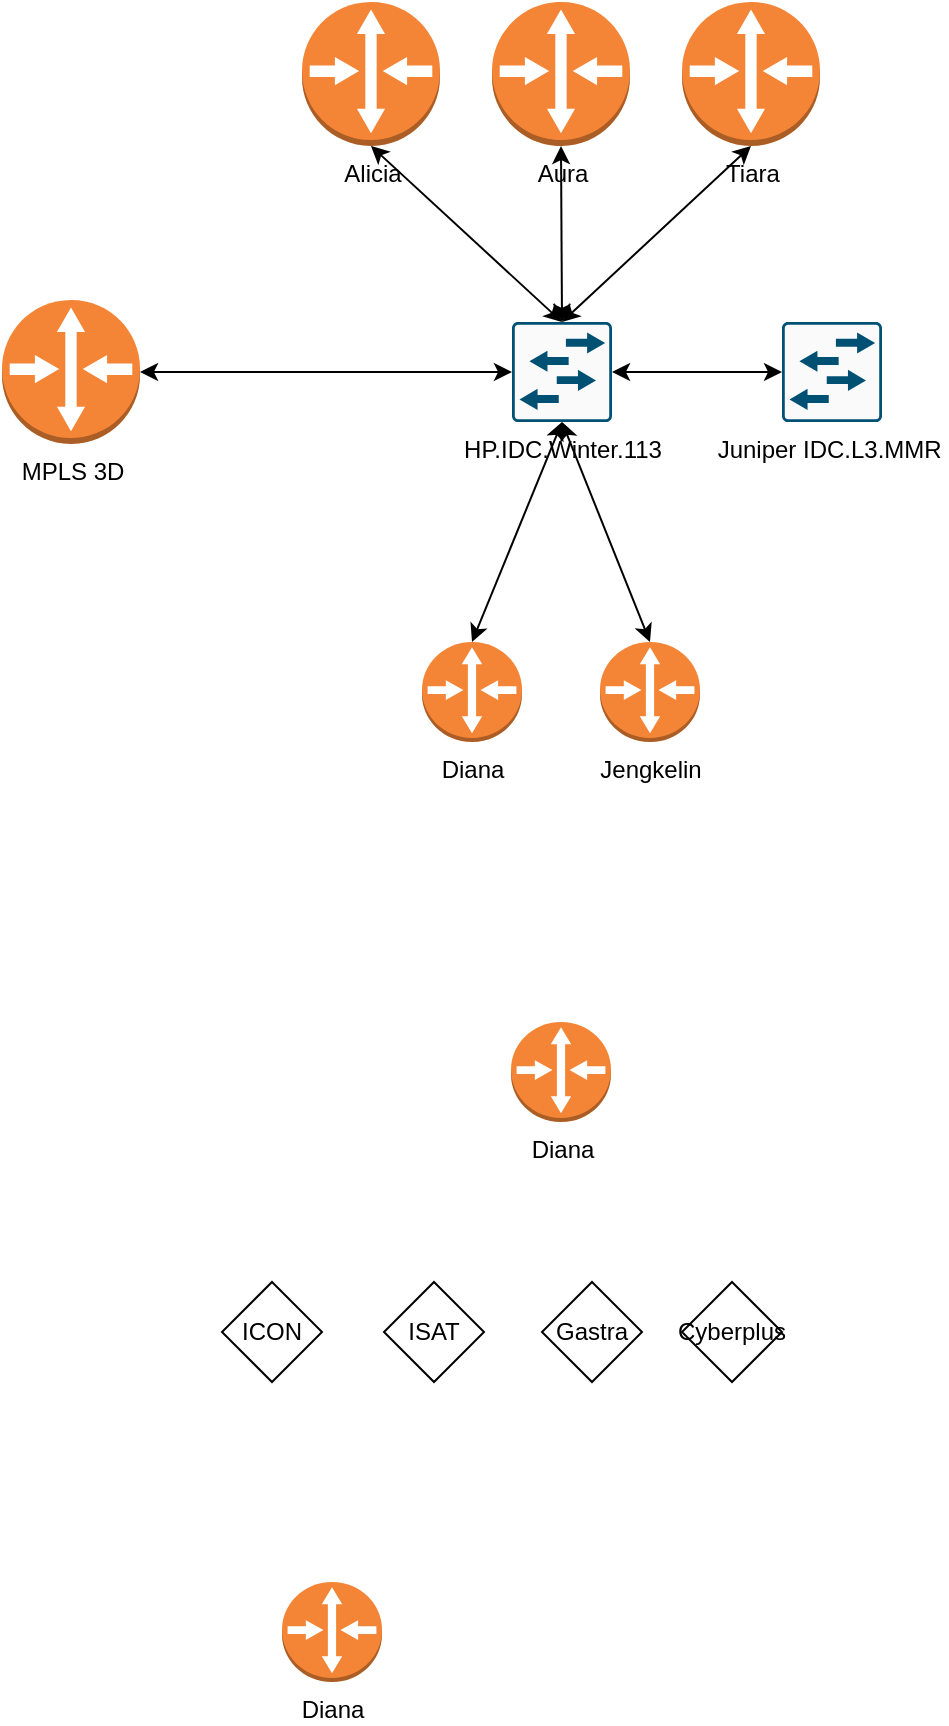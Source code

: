 <mxfile version="20.5.1" type="github">
  <diagram id="LnV7Q4egvxKXvry7iycM" name="Page-1">
    <mxGraphModel dx="1102" dy="570" grid="1" gridSize="10" guides="1" tooltips="1" connect="1" arrows="1" fold="1" page="1" pageScale="1" pageWidth="850" pageHeight="1100" math="0" shadow="0">
      <root>
        <mxCell id="0" />
        <mxCell id="1" parent="0" />
        <mxCell id="qJtQWTxfJOTgb9Qh6GYz-1" value="MPLS 3D" style="outlineConnect=0;dashed=0;verticalLabelPosition=bottom;verticalAlign=top;align=center;html=1;shape=mxgraph.aws3.router;fillColor=#F58536;gradientColor=none;" vertex="1" parent="1">
          <mxGeometry x="120" y="179" width="69" height="72" as="geometry" />
        </mxCell>
        <mxCell id="qJtQWTxfJOTgb9Qh6GYz-2" value="HP.IDC.Winter.113" style="sketch=0;points=[[0.015,0.015,0],[0.985,0.015,0],[0.985,0.985,0],[0.015,0.985,0],[0.25,0,0],[0.5,0,0],[0.75,0,0],[1,0.25,0],[1,0.5,0],[1,0.75,0],[0.75,1,0],[0.5,1,0],[0.25,1,0],[0,0.75,0],[0,0.5,0],[0,0.25,0]];verticalLabelPosition=bottom;html=1;verticalAlign=top;aspect=fixed;align=center;pointerEvents=1;shape=mxgraph.cisco19.rect;prIcon=l2_switch;fillColor=#FAFAFA;strokeColor=#005073;" vertex="1" parent="1">
          <mxGeometry x="375" y="190" width="50" height="50" as="geometry" />
        </mxCell>
        <mxCell id="qJtQWTxfJOTgb9Qh6GYz-3" value="Juniper IDC.L3.MMR&amp;nbsp; " style="sketch=0;points=[[0.015,0.015,0],[0.985,0.015,0],[0.985,0.985,0],[0.015,0.985,0],[0.25,0,0],[0.5,0,0],[0.75,0,0],[1,0.25,0],[1,0.5,0],[1,0.75,0],[0.75,1,0],[0.5,1,0],[0.25,1,0],[0,0.75,0],[0,0.5,0],[0,0.25,0]];verticalLabelPosition=bottom;html=1;verticalAlign=top;aspect=fixed;align=center;pointerEvents=1;shape=mxgraph.cisco19.rect;prIcon=l2_switch;fillColor=#FAFAFA;strokeColor=#005073;" vertex="1" parent="1">
          <mxGeometry x="510" y="190" width="50" height="50" as="geometry" />
        </mxCell>
        <mxCell id="qJtQWTxfJOTgb9Qh6GYz-4" value="Alicia" style="outlineConnect=0;dashed=0;verticalLabelPosition=bottom;verticalAlign=top;align=center;html=1;shape=mxgraph.aws3.router;fillColor=#F58536;gradientColor=none;" vertex="1" parent="1">
          <mxGeometry x="270" y="30" width="69" height="72" as="geometry" />
        </mxCell>
        <mxCell id="qJtQWTxfJOTgb9Qh6GYz-5" value="Aura" style="outlineConnect=0;dashed=0;verticalLabelPosition=bottom;verticalAlign=top;align=center;html=1;shape=mxgraph.aws3.router;fillColor=#F58536;gradientColor=none;" vertex="1" parent="1">
          <mxGeometry x="365" y="30" width="69" height="72" as="geometry" />
        </mxCell>
        <mxCell id="qJtQWTxfJOTgb9Qh6GYz-6" value="Diana" style="outlineConnect=0;dashed=0;verticalLabelPosition=bottom;verticalAlign=top;align=center;html=1;shape=mxgraph.aws3.router;fillColor=#F58536;gradientColor=none;" vertex="1" parent="1">
          <mxGeometry x="330" y="350" width="50" height="50" as="geometry" />
        </mxCell>
        <mxCell id="qJtQWTxfJOTgb9Qh6GYz-7" value="Jengkelin" style="outlineConnect=0;dashed=0;verticalLabelPosition=bottom;verticalAlign=top;align=center;html=1;shape=mxgraph.aws3.router;fillColor=#F58536;gradientColor=none;" vertex="1" parent="1">
          <mxGeometry x="419" y="350" width="50" height="50" as="geometry" />
        </mxCell>
        <mxCell id="qJtQWTxfJOTgb9Qh6GYz-8" value="" style="endArrow=classic;startArrow=classic;html=1;rounded=0;entryX=0;entryY=0.5;entryDx=0;entryDy=0;entryPerimeter=0;" edge="1" parent="1" source="qJtQWTxfJOTgb9Qh6GYz-1" target="qJtQWTxfJOTgb9Qh6GYz-2">
          <mxGeometry width="50" height="50" relative="1" as="geometry">
            <mxPoint x="300" y="250" as="sourcePoint" />
            <mxPoint x="350" y="200" as="targetPoint" />
          </mxGeometry>
        </mxCell>
        <mxCell id="qJtQWTxfJOTgb9Qh6GYz-10" value="" style="endArrow=classic;startArrow=classic;html=1;rounded=0;entryX=0.5;entryY=0;entryDx=0;entryDy=0;entryPerimeter=0;exitX=0.5;exitY=1;exitDx=0;exitDy=0;exitPerimeter=0;" edge="1" parent="1" source="qJtQWTxfJOTgb9Qh6GYz-4" target="qJtQWTxfJOTgb9Qh6GYz-2">
          <mxGeometry width="50" height="50" relative="1" as="geometry">
            <mxPoint x="280" y="290" as="sourcePoint" />
            <mxPoint x="330" y="240" as="targetPoint" />
          </mxGeometry>
        </mxCell>
        <mxCell id="qJtQWTxfJOTgb9Qh6GYz-12" value="" style="endArrow=classic;startArrow=classic;html=1;rounded=0;entryX=0.5;entryY=0;entryDx=0;entryDy=0;entryPerimeter=0;exitX=0.5;exitY=1;exitDx=0;exitDy=0;exitPerimeter=0;" edge="1" parent="1" source="qJtQWTxfJOTgb9Qh6GYz-5" target="qJtQWTxfJOTgb9Qh6GYz-2">
          <mxGeometry width="50" height="50" relative="1" as="geometry">
            <mxPoint x="324.5" y="122" as="sourcePoint" />
            <mxPoint x="410" y="200" as="targetPoint" />
          </mxGeometry>
        </mxCell>
        <mxCell id="qJtQWTxfJOTgb9Qh6GYz-13" value="Tiara" style="outlineConnect=0;dashed=0;verticalLabelPosition=bottom;verticalAlign=top;align=center;html=1;shape=mxgraph.aws3.router;fillColor=#F58536;gradientColor=none;" vertex="1" parent="1">
          <mxGeometry x="460" y="30" width="69" height="72" as="geometry" />
        </mxCell>
        <mxCell id="qJtQWTxfJOTgb9Qh6GYz-16" value="" style="endArrow=classic;startArrow=classic;html=1;rounded=0;exitX=0.5;exitY=1;exitDx=0;exitDy=0;exitPerimeter=0;" edge="1" parent="1" source="qJtQWTxfJOTgb9Qh6GYz-13">
          <mxGeometry width="50" height="50" relative="1" as="geometry">
            <mxPoint x="409.5" y="112" as="sourcePoint" />
            <mxPoint x="400" y="190" as="targetPoint" />
          </mxGeometry>
        </mxCell>
        <mxCell id="qJtQWTxfJOTgb9Qh6GYz-17" value="" style="endArrow=classic;startArrow=classic;html=1;rounded=0;entryX=0.5;entryY=1;entryDx=0;entryDy=0;entryPerimeter=0;exitX=0.5;exitY=0;exitDx=0;exitDy=0;exitPerimeter=0;" edge="1" parent="1" source="qJtQWTxfJOTgb9Qh6GYz-6" target="qJtQWTxfJOTgb9Qh6GYz-2">
          <mxGeometry width="50" height="50" relative="1" as="geometry">
            <mxPoint x="290" y="310" as="sourcePoint" />
            <mxPoint x="340" y="260" as="targetPoint" />
          </mxGeometry>
        </mxCell>
        <mxCell id="qJtQWTxfJOTgb9Qh6GYz-18" value="" style="endArrow=classic;startArrow=classic;html=1;rounded=0;exitX=0.5;exitY=0;exitDx=0;exitDy=0;exitPerimeter=0;" edge="1" parent="1" source="qJtQWTxfJOTgb9Qh6GYz-7">
          <mxGeometry width="50" height="50" relative="1" as="geometry">
            <mxPoint x="419.5" y="122" as="sourcePoint" />
            <mxPoint x="400" y="240" as="targetPoint" />
          </mxGeometry>
        </mxCell>
        <mxCell id="qJtQWTxfJOTgb9Qh6GYz-19" value="" style="endArrow=classic;startArrow=classic;html=1;rounded=0;exitX=1;exitY=0.5;exitDx=0;exitDy=0;exitPerimeter=0;entryX=0;entryY=0.5;entryDx=0;entryDy=0;entryPerimeter=0;" edge="1" parent="1" source="qJtQWTxfJOTgb9Qh6GYz-2" target="qJtQWTxfJOTgb9Qh6GYz-3">
          <mxGeometry width="50" height="50" relative="1" as="geometry">
            <mxPoint x="560" y="340" as="sourcePoint" />
            <mxPoint x="610" y="290" as="targetPoint" />
          </mxGeometry>
        </mxCell>
        <mxCell id="qJtQWTxfJOTgb9Qh6GYz-23" value="Diana" style="outlineConnect=0;dashed=0;verticalLabelPosition=bottom;verticalAlign=top;align=center;html=1;shape=mxgraph.aws3.router;fillColor=#F58536;gradientColor=none;" vertex="1" parent="1">
          <mxGeometry x="374.5" y="540" width="50" height="50" as="geometry" />
        </mxCell>
        <mxCell id="qJtQWTxfJOTgb9Qh6GYz-24" value="Diana" style="outlineConnect=0;dashed=0;verticalLabelPosition=bottom;verticalAlign=top;align=center;html=1;shape=mxgraph.aws3.router;fillColor=#F58536;gradientColor=none;" vertex="1" parent="1">
          <mxGeometry x="260" y="820" width="50" height="50" as="geometry" />
        </mxCell>
        <mxCell id="qJtQWTxfJOTgb9Qh6GYz-25" value="ICON" style="rhombus;whiteSpace=wrap;html=1;" vertex="1" parent="1">
          <mxGeometry x="230" y="670" width="50" height="50" as="geometry" />
        </mxCell>
        <mxCell id="qJtQWTxfJOTgb9Qh6GYz-26" value="ISAT" style="rhombus;whiteSpace=wrap;html=1;" vertex="1" parent="1">
          <mxGeometry x="311" y="670" width="50" height="50" as="geometry" />
        </mxCell>
        <mxCell id="qJtQWTxfJOTgb9Qh6GYz-27" value="Gastra" style="rhombus;whiteSpace=wrap;html=1;" vertex="1" parent="1">
          <mxGeometry x="390" y="670" width="50" height="50" as="geometry" />
        </mxCell>
        <mxCell id="qJtQWTxfJOTgb9Qh6GYz-28" value="Cyberplus" style="rhombus;whiteSpace=wrap;html=1;" vertex="1" parent="1">
          <mxGeometry x="460" y="670" width="50" height="50" as="geometry" />
        </mxCell>
      </root>
    </mxGraphModel>
  </diagram>
</mxfile>
